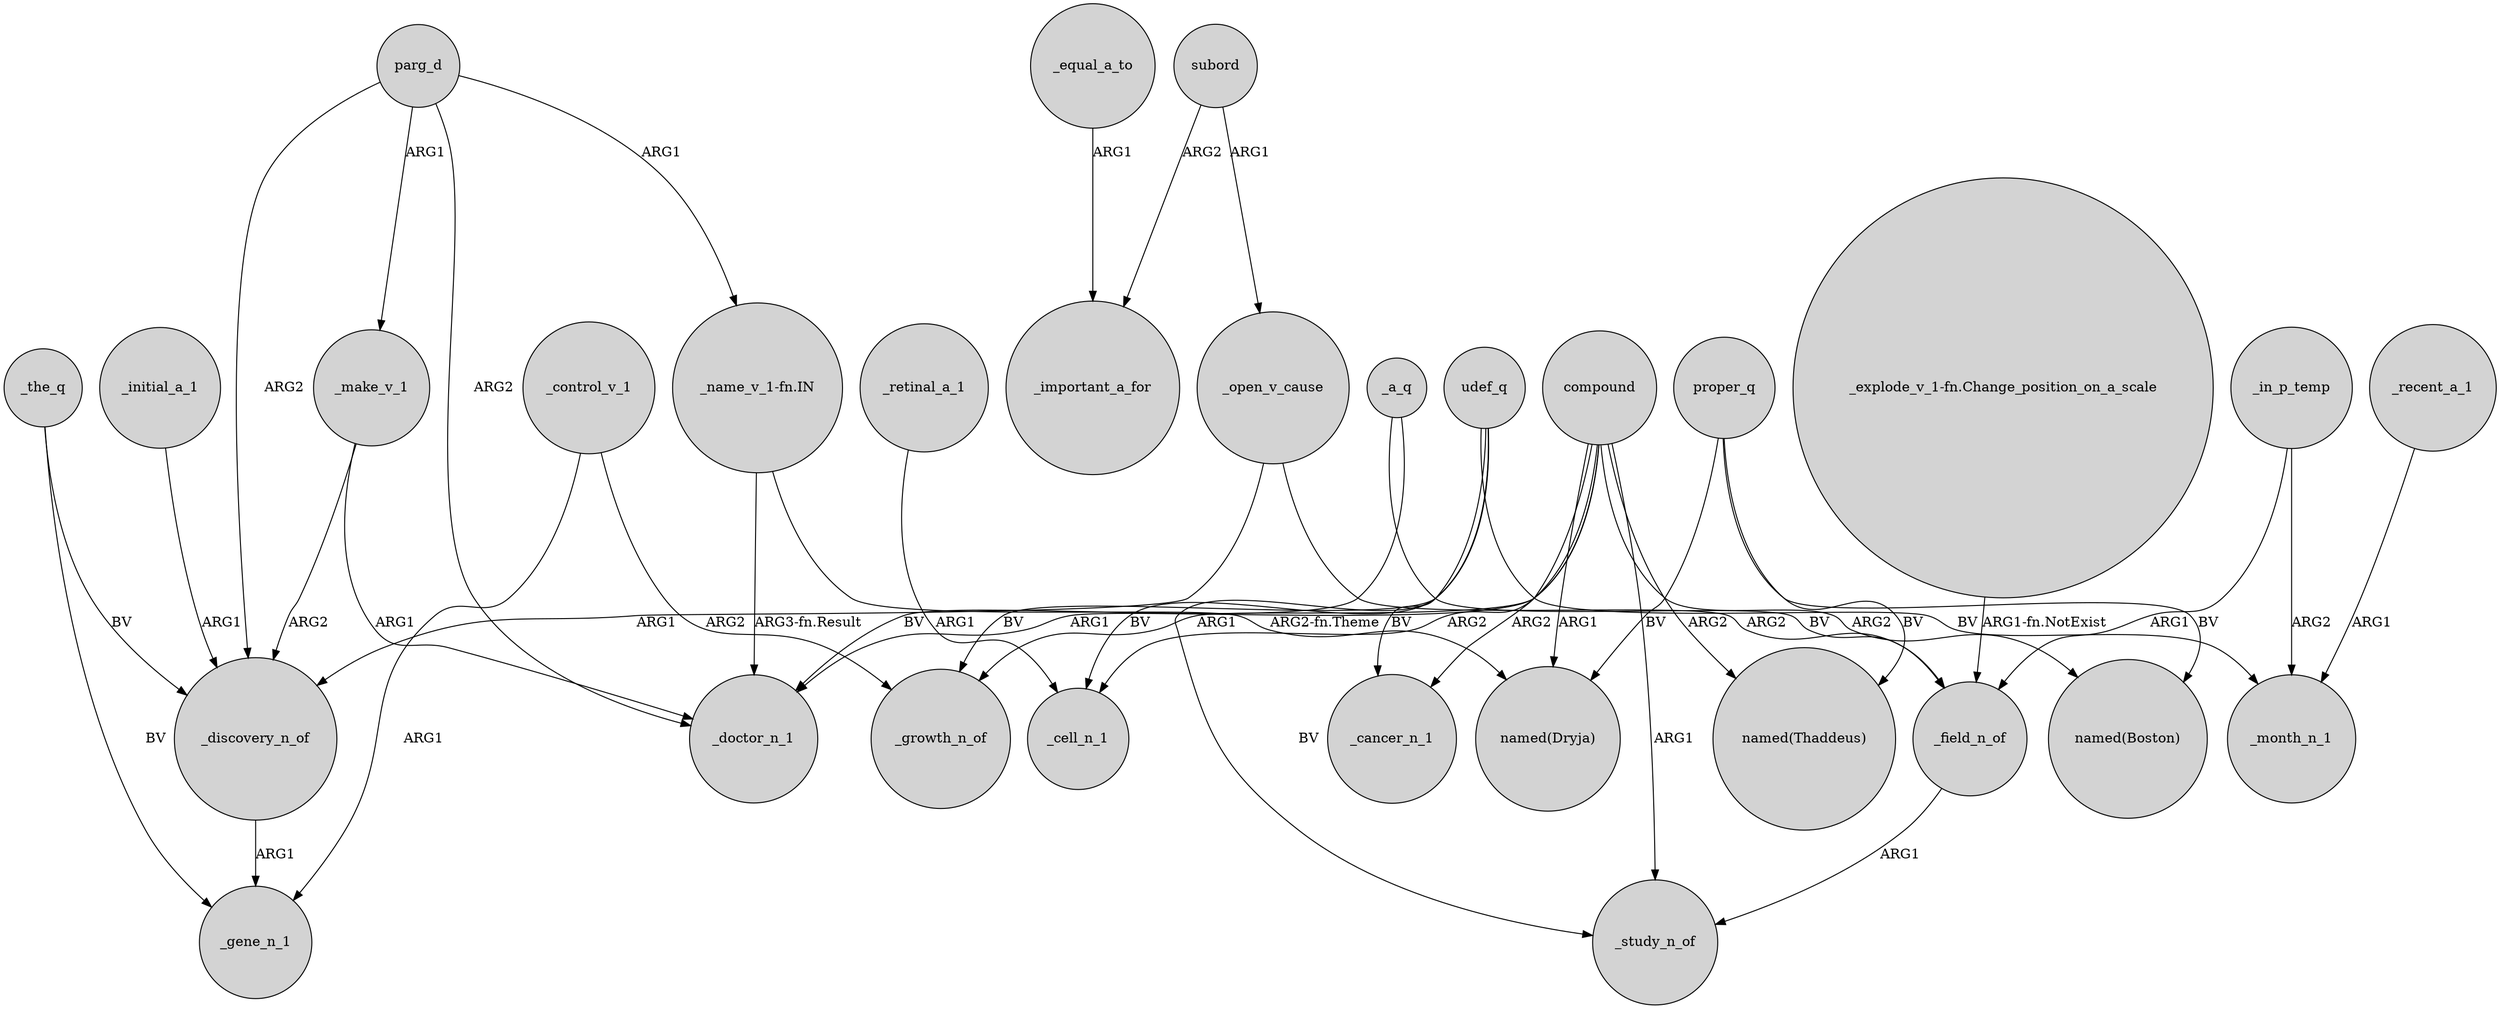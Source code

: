 digraph {
	node [shape=circle style=filled]
	parg_d -> _discovery_n_of [label=ARG2]
	udef_q -> _cancer_n_1 [label=BV]
	proper_q -> "named(Boston)" [label=BV]
	compound -> "named(Dryja)" [label=ARG1]
	_field_n_of -> _study_n_of [label=ARG1]
	_discovery_n_of -> _gene_n_1 [label=ARG1]
	compound -> "named(Boston)" [label=ARG2]
	_control_v_1 -> _gene_n_1 [label=ARG1]
	_in_p_temp -> _month_n_1 [label=ARG2]
	"_explode_v_1-fn.Change_position_on_a_scale" -> _field_n_of [label="ARG1-fn.NotExist"]
	"_name_v_1-fn.IN" -> "named(Dryja)" [label="ARG2-fn.Theme"]
	proper_q -> "named(Thaddeus)" [label=BV]
	_a_q -> _doctor_n_1 [label=BV]
	_the_q -> _gene_n_1 [label=BV]
	udef_q -> _month_n_1 [label=BV]
	_the_q -> _discovery_n_of [label=BV]
	subord -> _important_a_for [label=ARG2]
	_initial_a_1 -> _discovery_n_of [label=ARG1]
	subord -> _open_v_cause [label=ARG1]
	compound -> "named(Thaddeus)" [label=ARG2]
	_retinal_a_1 -> _cell_n_1 [label=ARG1]
	compound -> _cancer_n_1 [label=ARG2]
	_control_v_1 -> _growth_n_of [label=ARG2]
	parg_d -> _doctor_n_1 [label=ARG2]
	_open_v_cause -> _discovery_n_of [label=ARG1]
	_make_v_1 -> _doctor_n_1 [label=ARG1]
	udef_q -> _cell_n_1 [label=BV]
	compound -> _study_n_of [label=ARG1]
	compound -> _cell_n_1 [label=ARG2]
	"_name_v_1-fn.IN" -> _doctor_n_1 [label="ARG3-fn.Result"]
	parg_d -> _make_v_1 [label=ARG1]
	_make_v_1 -> _discovery_n_of [label=ARG2]
	_equal_a_to -> _important_a_for [label=ARG1]
	compound -> _growth_n_of [label=ARG1]
	_open_v_cause -> _field_n_of [label=ARG2]
	udef_q -> _growth_n_of [label=BV]
	_in_p_temp -> _field_n_of [label=ARG1]
	compound -> _doctor_n_1 [label=ARG1]
	udef_q -> _study_n_of [label=BV]
	proper_q -> "named(Dryja)" [label=BV]
	parg_d -> "_name_v_1-fn.IN" [label=ARG1]
	_recent_a_1 -> _month_n_1 [label=ARG1]
	_a_q -> _field_n_of [label=BV]
}
